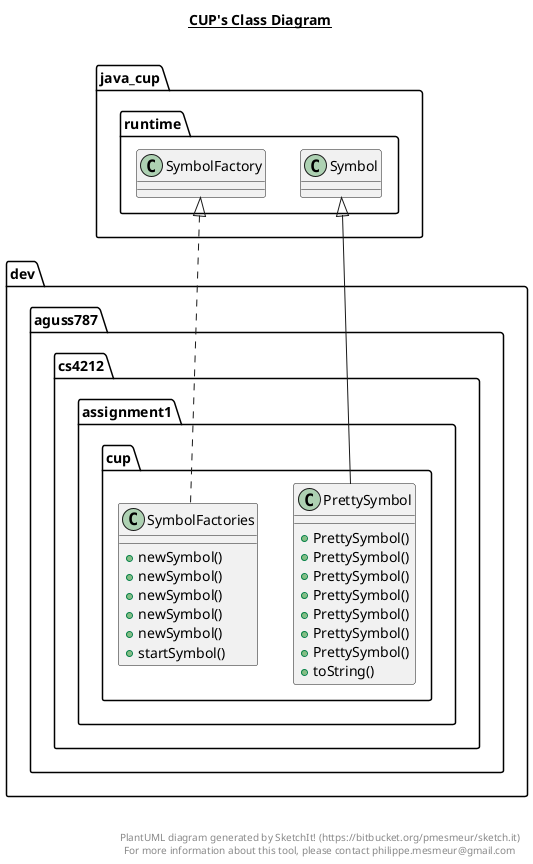 @startuml

title __CUP's Class Diagram__\n

  namespace dev.aguss787.cs4212.assignment1 {
    namespace cup {
      class dev.aguss787.cs4212.assignment1.cup.PrettySymbol {
          + PrettySymbol()
          + PrettySymbol()
          + PrettySymbol()
          + PrettySymbol()
          + PrettySymbol()
          + PrettySymbol()
          + PrettySymbol()
          + toString()
      }
    }
  }
  

  namespace dev.aguss787.cs4212.assignment1 {
    namespace cup {
      class dev.aguss787.cs4212.assignment1.cup.SymbolFactories {
          + newSymbol()
          + newSymbol()
          + newSymbol()
          + newSymbol()
          + newSymbol()
          + startSymbol()
      }
    }
  }
  

  dev.aguss787.cs4212.assignment1.cup.PrettySymbol -up-|> java_cup.runtime.Symbol
  dev.aguss787.cs4212.assignment1.cup.SymbolFactories .up.|> java_cup.runtime.SymbolFactory


right footer


PlantUML diagram generated by SketchIt! (https://bitbucket.org/pmesmeur/sketch.it)
For more information about this tool, please contact philippe.mesmeur@gmail.com
endfooter

@enduml
